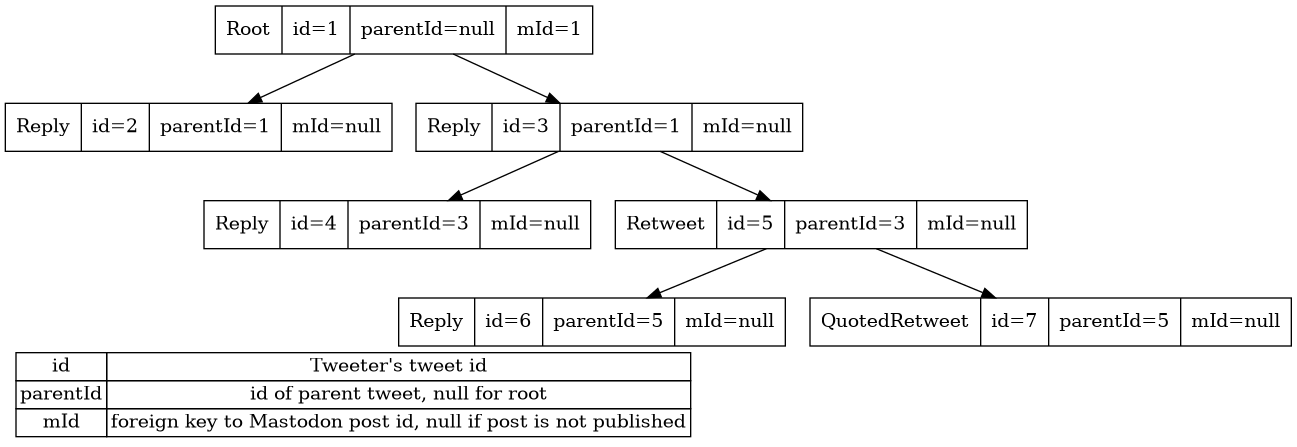 @startuml
digraph G {
    labelloc="b"
    labeljust="l"
    label=<<TABLE BORDER="0" CELLBORDER="1" CELLSPACING="0">
            	<TR><TD>id</TD><TD>Tweeter's tweet id</TD></TR>
            	<TR><TD>parentId</TD><TD>id of parent tweet, null for root</TD></TR>
            	<TR><TD>mId</TD><TD>foreign key to Mastodon post id, null if post is not published</TD></TR>	</TABLE>>

    "node0" [ label = "<f0> Root|id=1|parentId=null|mId=1" shape = "record" ]
    "node1" [ label = "<f0> Reply|id=2|parentId=1|mId=null" shape = "record" ]
    "node2" [ label = "<f0> Reply|id=3|parentId=1|mId=null" shape = "record" ]
    "node3" [ label = "<f0> Reply|id=4|parentId=3|mId=null" shape = "record" ]
    "node4" [ label = "<f0> Retweet|id=5|parentId=3|mId=null" shape = "record" ]
    "node5" [ label = "<f0> Reply|id=6|parentId=5|mId=null" shape = "record" ]
    "node6" [ label = "<f0> QuotedRetweet|id=7|parentId=5|mId=null" shape = "record" ]
    "node0" -> "node1"
    "node0" -> "node2"
    "node2" -> "node3"
    "node2" -> "node4"
    "node4" -> "node5"
    "node4" -> "node6"
}
@enduml